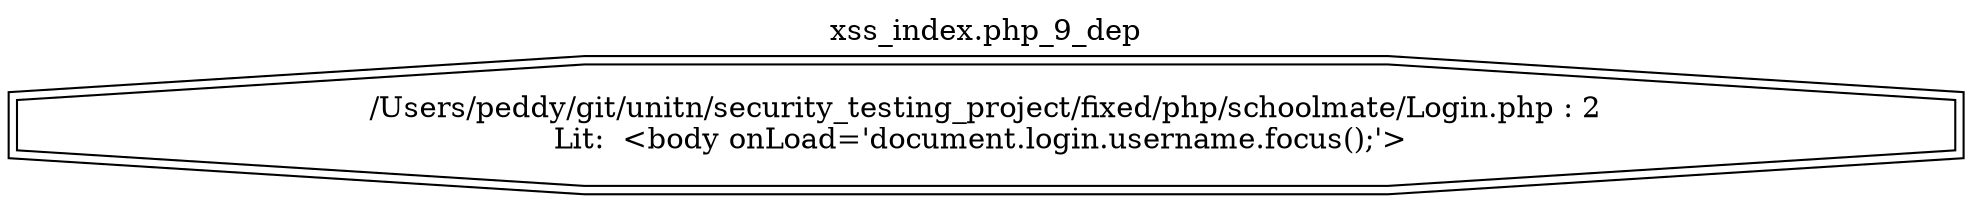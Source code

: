 digraph cfg {
  label="xss_index.php_9_dep";
  labelloc=t;
  n1 [shape=doubleoctagon, label="/Users/peddy/git/unitn/security_testing_project/fixed/php/schoolmate/Login.php : 2\nLit:  <body onLoad='document.login.username.focus();'> \n"];
}

